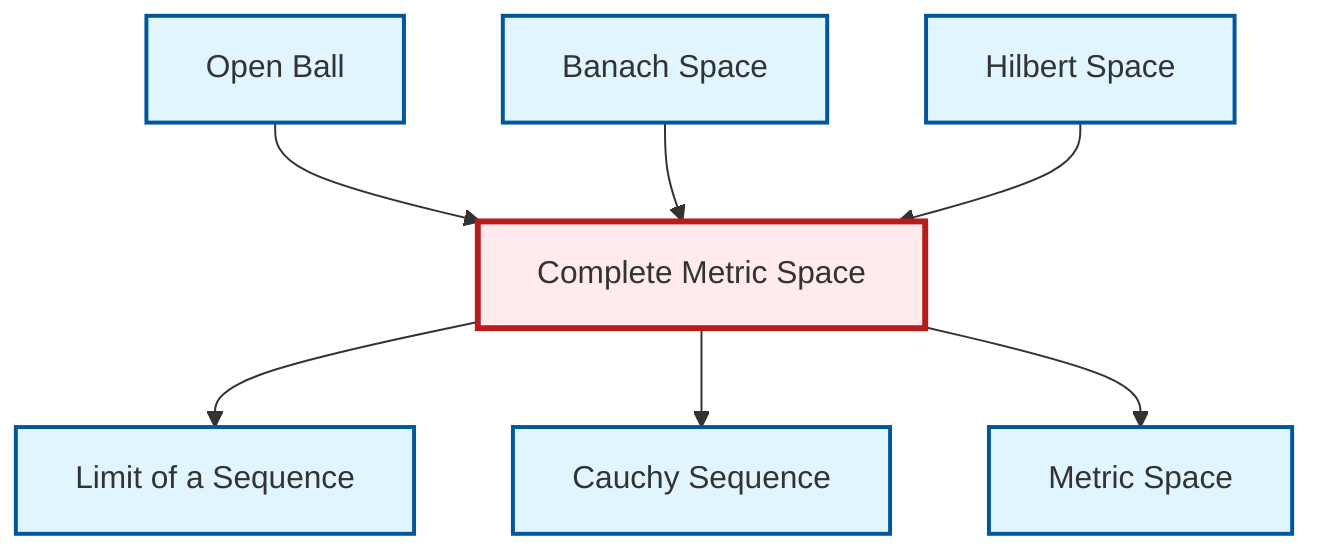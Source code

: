 graph TD
    classDef definition fill:#e1f5fe,stroke:#01579b,stroke-width:2px
    classDef theorem fill:#f3e5f5,stroke:#4a148c,stroke-width:2px
    classDef axiom fill:#fff3e0,stroke:#e65100,stroke-width:2px
    classDef example fill:#e8f5e9,stroke:#1b5e20,stroke-width:2px
    classDef current fill:#ffebee,stroke:#b71c1c,stroke-width:3px
    def-metric-space["Metric Space"]:::definition
    def-open-ball["Open Ball"]:::definition
    def-complete-metric-space["Complete Metric Space"]:::definition
    def-banach-space["Banach Space"]:::definition
    def-hilbert-space["Hilbert Space"]:::definition
    def-limit["Limit of a Sequence"]:::definition
    def-cauchy-sequence["Cauchy Sequence"]:::definition
    def-complete-metric-space --> def-limit
    def-complete-metric-space --> def-cauchy-sequence
    def-open-ball --> def-complete-metric-space
    def-banach-space --> def-complete-metric-space
    def-hilbert-space --> def-complete-metric-space
    def-complete-metric-space --> def-metric-space
    class def-complete-metric-space current
